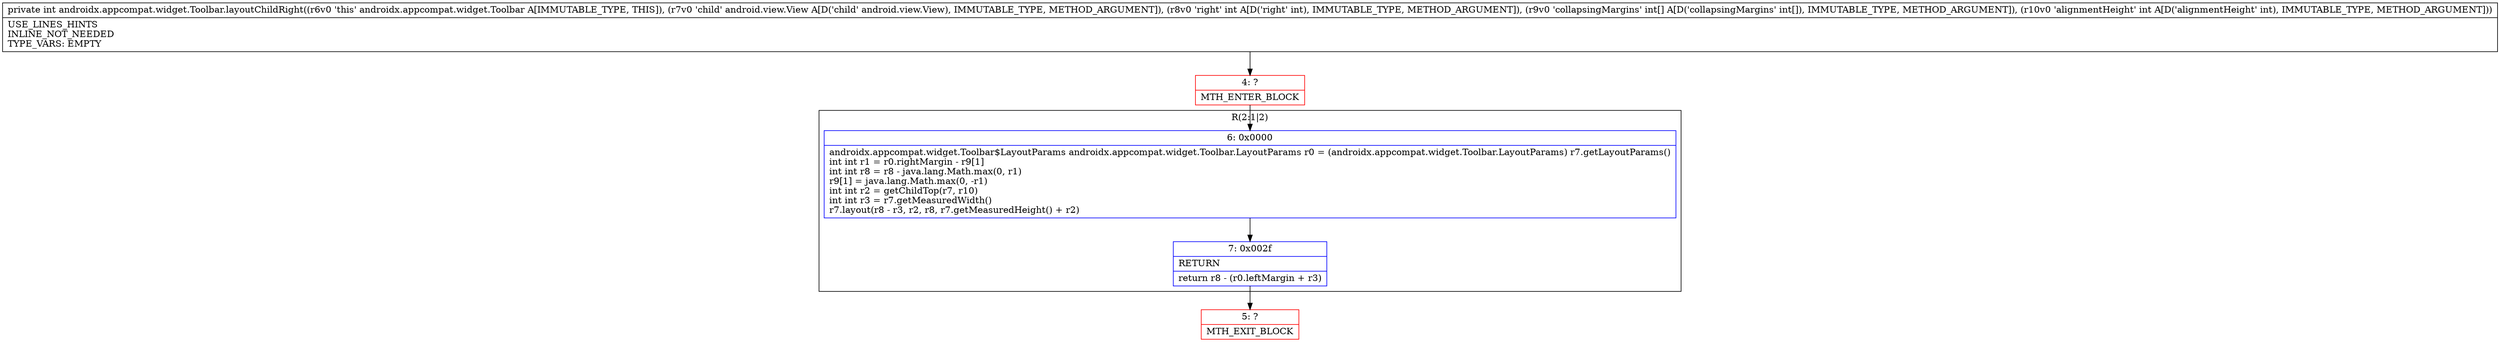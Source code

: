 digraph "CFG forandroidx.appcompat.widget.Toolbar.layoutChildRight(Landroid\/view\/View;I[II)I" {
subgraph cluster_Region_1827196758 {
label = "R(2:1|2)";
node [shape=record,color=blue];
Node_6 [shape=record,label="{6\:\ 0x0000|androidx.appcompat.widget.Toolbar$LayoutParams androidx.appcompat.widget.Toolbar.LayoutParams r0 = (androidx.appcompat.widget.Toolbar.LayoutParams) r7.getLayoutParams()\lint int r1 = r0.rightMargin \- r9[1]\lint int r8 = r8 \- java.lang.Math.max(0, r1)\lr9[1] = java.lang.Math.max(0, \-r1)\lint int r2 = getChildTop(r7, r10)\lint int r3 = r7.getMeasuredWidth()\lr7.layout(r8 \- r3, r2, r8, r7.getMeasuredHeight() + r2)\l}"];
Node_7 [shape=record,label="{7\:\ 0x002f|RETURN\l|return r8 \- (r0.leftMargin + r3)\l}"];
}
Node_4 [shape=record,color=red,label="{4\:\ ?|MTH_ENTER_BLOCK\l}"];
Node_5 [shape=record,color=red,label="{5\:\ ?|MTH_EXIT_BLOCK\l}"];
MethodNode[shape=record,label="{private int androidx.appcompat.widget.Toolbar.layoutChildRight((r6v0 'this' androidx.appcompat.widget.Toolbar A[IMMUTABLE_TYPE, THIS]), (r7v0 'child' android.view.View A[D('child' android.view.View), IMMUTABLE_TYPE, METHOD_ARGUMENT]), (r8v0 'right' int A[D('right' int), IMMUTABLE_TYPE, METHOD_ARGUMENT]), (r9v0 'collapsingMargins' int[] A[D('collapsingMargins' int[]), IMMUTABLE_TYPE, METHOD_ARGUMENT]), (r10v0 'alignmentHeight' int A[D('alignmentHeight' int), IMMUTABLE_TYPE, METHOD_ARGUMENT]))  | USE_LINES_HINTS\lINLINE_NOT_NEEDED\lTYPE_VARS: EMPTY\l}"];
MethodNode -> Node_4;Node_6 -> Node_7;
Node_7 -> Node_5;
Node_4 -> Node_6;
}

